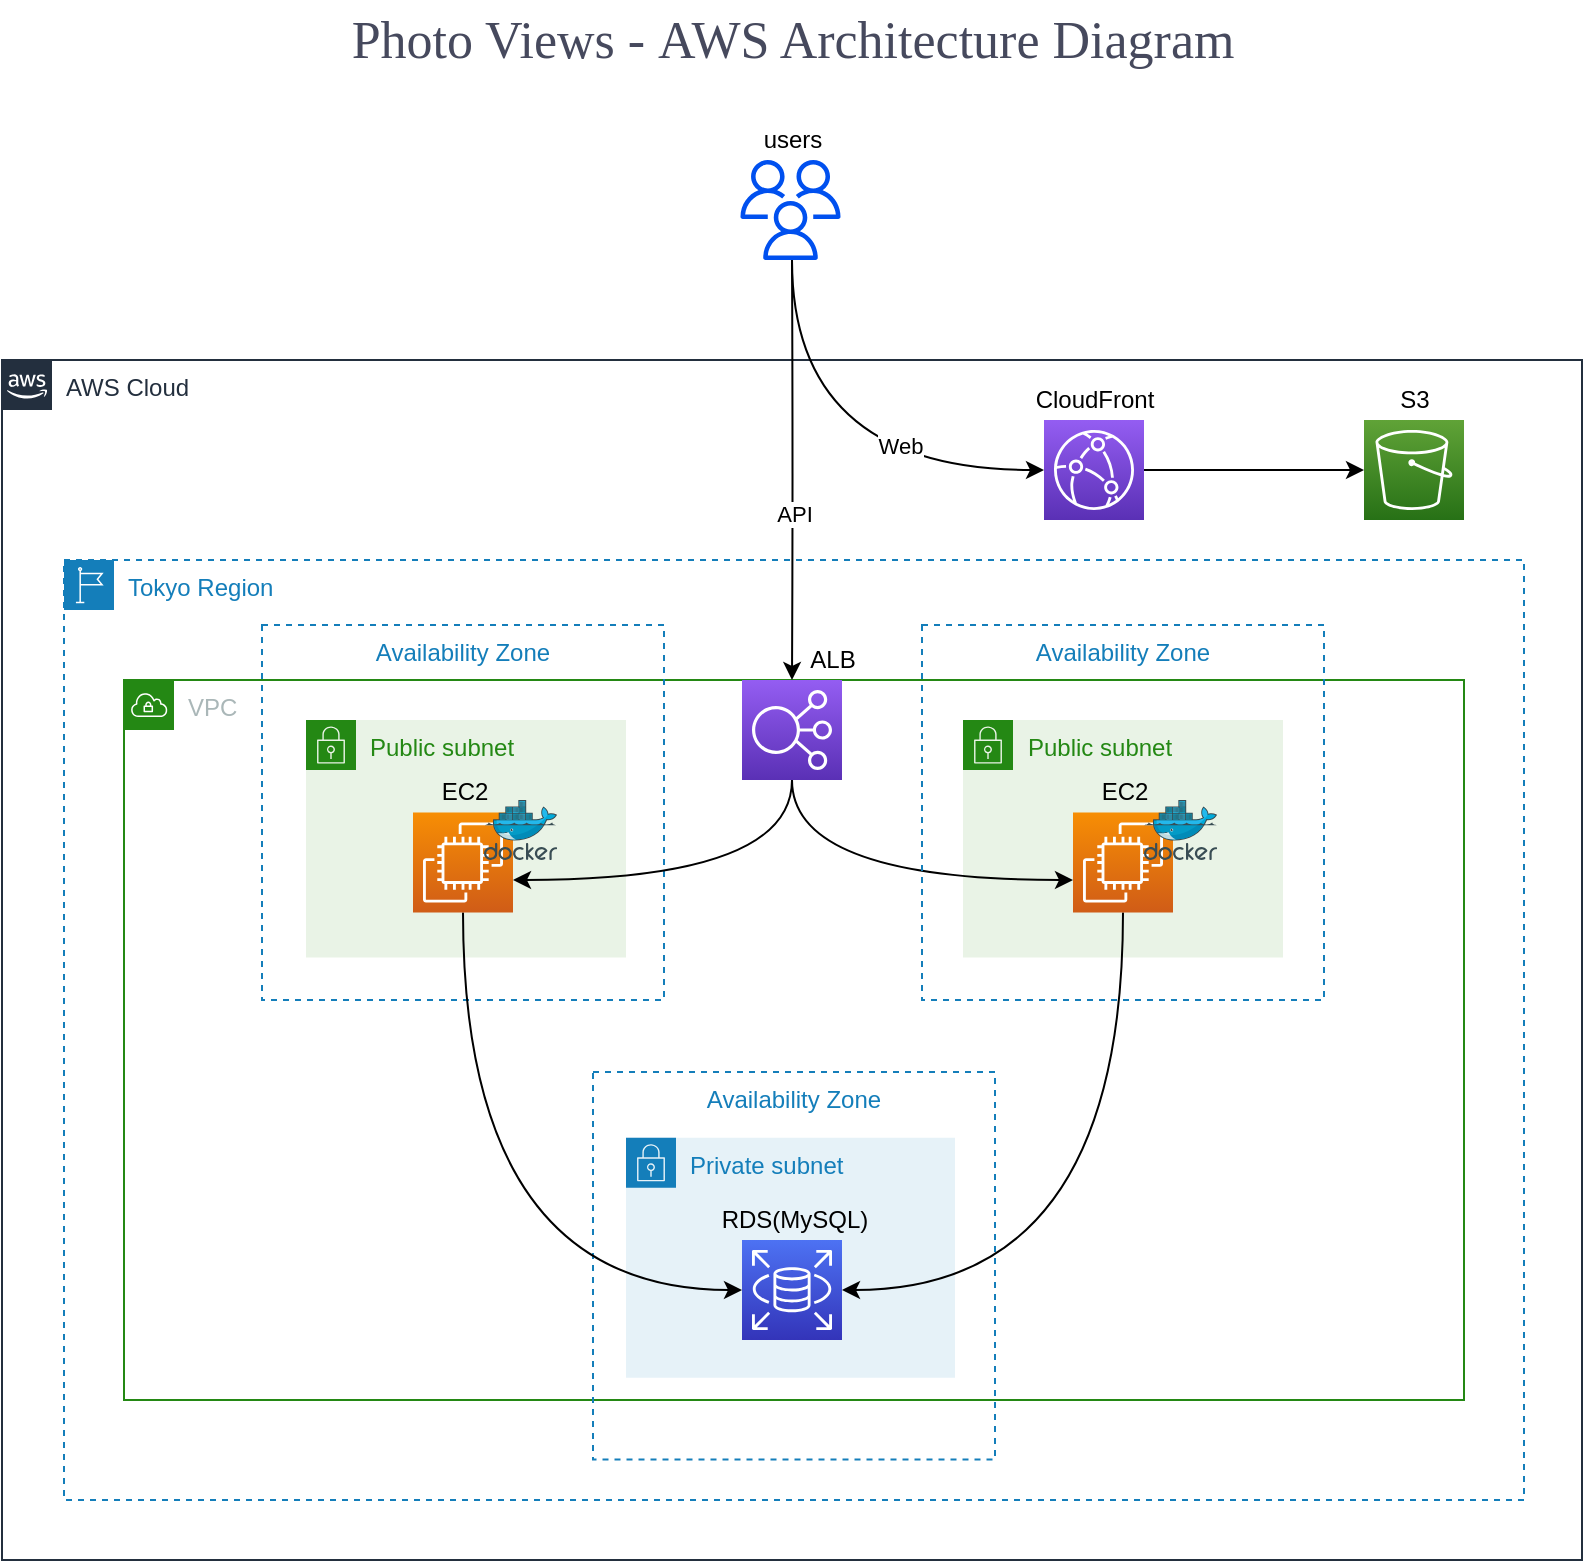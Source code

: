 <mxfile version="13.10.4" type="device"><diagram id="9SQjJcKS1jt1JJvv_o7m" name="Page-1"><mxGraphModel dx="946" dy="591" grid="1" gridSize="10" guides="1" tooltips="1" connect="1" arrows="1" fold="1" page="1" pageScale="1" pageWidth="827" pageHeight="1169" math="0" shadow="0"><root><mxCell id="0"/><mxCell id="1" parent="0"/><mxCell id="OkH2WFtx6klr6TTD53HL-21" value="Public subnet" style="points=[[0,0],[0.25,0],[0.5,0],[0.75,0],[1,0],[1,0.25],[1,0.5],[1,0.75],[1,1],[0.75,1],[0.5,1],[0.25,1],[0,1],[0,0.75],[0,0.5],[0,0.25]];outlineConnect=0;gradientColor=none;html=1;whiteSpace=wrap;fontSize=12;fontStyle=0;shape=mxgraph.aws4.group;grIcon=mxgraph.aws4.group_security_group;grStroke=0;strokeColor=#248814;fillColor=#E9F3E6;verticalAlign=top;align=left;spacingLeft=30;fontColor=#248814;dashed=0;" parent="1" vertex="1"><mxGeometry x="499.5" y="400" width="160" height="118.75" as="geometry"/></mxCell><mxCell id="OkH2WFtx6klr6TTD53HL-2" value="AWS Cloud" style="points=[[0,0],[0.25,0],[0.5,0],[0.75,0],[1,0],[1,0.25],[1,0.5],[1,0.75],[1,1],[0.75,1],[0.5,1],[0.25,1],[0,1],[0,0.75],[0,0.5],[0,0.25]];outlineConnect=0;gradientColor=none;html=1;whiteSpace=wrap;fontSize=12;fontStyle=0;shape=mxgraph.aws4.group;grIcon=mxgraph.aws4.group_aws_cloud_alt;strokeColor=#232F3E;fillColor=none;verticalAlign=top;align=left;spacingLeft=30;fontColor=#232F3E;dashed=0;" parent="1" vertex="1"><mxGeometry x="19" y="220" width="790" height="600" as="geometry"/></mxCell><mxCell id="OkH2WFtx6klr6TTD53HL-3" value="Tokyo Region" style="points=[[0,0],[0.25,0],[0.5,0],[0.75,0],[1,0],[1,0.25],[1,0.5],[1,0.75],[1,1],[0.75,1],[0.5,1],[0.25,1],[0,1],[0,0.75],[0,0.5],[0,0.25]];outlineConnect=0;gradientColor=none;html=1;whiteSpace=wrap;fontSize=12;fontStyle=0;shape=mxgraph.aws4.group;grIcon=mxgraph.aws4.group_region;strokeColor=#147EBA;fillColor=none;verticalAlign=top;align=left;spacingLeft=30;fontColor=#147EBA;dashed=1;" parent="1" vertex="1"><mxGeometry x="50" y="320" width="730" height="470" as="geometry"/></mxCell><mxCell id="OkH2WFtx6klr6TTD53HL-4" value="VPC" style="points=[[0,0],[0.25,0],[0.5,0],[0.75,0],[1,0],[1,0.25],[1,0.5],[1,0.75],[1,1],[0.75,1],[0.5,1],[0.25,1],[0,1],[0,0.75],[0,0.5],[0,0.25]];outlineConnect=0;gradientColor=none;html=1;whiteSpace=wrap;fontSize=12;fontStyle=0;shape=mxgraph.aws4.group;grIcon=mxgraph.aws4.group_vpc;strokeColor=#248814;fillColor=none;verticalAlign=top;align=left;spacingLeft=30;fontColor=#AAB7B8;dashed=0;" parent="1" vertex="1"><mxGeometry x="80" y="380" width="670" height="360" as="geometry"/></mxCell><mxCell id="OkH2WFtx6klr6TTD53HL-20" value="Availability Zone" style="fillColor=none;strokeColor=#147EBA;dashed=1;verticalAlign=top;fontStyle=0;fontColor=#147EBA;" parent="1" vertex="1"><mxGeometry x="314.5" y="576.01" width="201" height="193.75" as="geometry"/></mxCell><mxCell id="OkH2WFtx6klr6TTD53HL-1" value="Photo Views -&amp;nbsp;AWS Architecture Diagram" style="text;html=1;align=center;verticalAlign=middle;resizable=0;points=[];autosize=1;fontSize=26;fontFamily=Verdana;fontColor=#46495D;" parent="1" vertex="1"><mxGeometry x="139" y="40" width="550" height="40" as="geometry"/></mxCell><mxCell id="OkH2WFtx6klr6TTD53HL-5" value="Availability Zone" style="fillColor=none;strokeColor=#147EBA;dashed=1;verticalAlign=top;fontStyle=0;fontColor=#147EBA;" parent="1" vertex="1"><mxGeometry x="149" y="352.5" width="201" height="187.5" as="geometry"/></mxCell><mxCell id="OkH2WFtx6klr6TTD53HL-11" value="Public subnet" style="points=[[0,0],[0.25,0],[0.5,0],[0.75,0],[1,0],[1,0.25],[1,0.5],[1,0.75],[1,1],[0.75,1],[0.5,1],[0.25,1],[0,1],[0,0.75],[0,0.5],[0,0.25]];outlineConnect=0;gradientColor=none;html=1;whiteSpace=wrap;fontSize=12;fontStyle=0;shape=mxgraph.aws4.group;grIcon=mxgraph.aws4.group_security_group;grStroke=0;strokeColor=#248814;fillColor=#E9F3E6;verticalAlign=top;align=left;spacingLeft=30;fontColor=#248814;dashed=0;" parent="1" vertex="1"><mxGeometry x="171" y="400" width="160" height="118.75" as="geometry"/></mxCell><mxCell id="OkH2WFtx6klr6TTD53HL-14" value="Private subnet" style="points=[[0,0],[0.25,0],[0.5,0],[0.75,0],[1,0],[1,0.25],[1,0.5],[1,0.75],[1,1],[0.75,1],[0.5,1],[0.25,1],[0,1],[0,0.75],[0,0.5],[0,0.25]];outlineConnect=0;gradientColor=none;html=1;whiteSpace=wrap;fontSize=12;fontStyle=0;shape=mxgraph.aws4.group;grIcon=mxgraph.aws4.group_security_group;grStroke=0;strokeColor=#147EBA;fillColor=#E6F2F8;verticalAlign=top;align=left;spacingLeft=30;fontColor=#147EBA;dashed=0;" parent="1" vertex="1"><mxGeometry x="331" y="608.88" width="164.5" height="120" as="geometry"/></mxCell><mxCell id="Gpwz-kuUwtkPVPXS9EQH-17" style="edgeStyle=orthogonalEdgeStyle;curved=1;rounded=0;orthogonalLoop=1;jettySize=auto;html=1;" edge="1" parent="1" source="OkH2WFtx6klr6TTD53HL-16" target="OkH2WFtx6klr6TTD53HL-23"><mxGeometry relative="1" as="geometry"><Array as="points"><mxPoint x="414" y="480"/></Array></mxGeometry></mxCell><mxCell id="Gpwz-kuUwtkPVPXS9EQH-18" style="edgeStyle=orthogonalEdgeStyle;curved=1;rounded=0;orthogonalLoop=1;jettySize=auto;html=1;" edge="1" parent="1" source="OkH2WFtx6klr6TTD53HL-16" target="Gpwz-kuUwtkPVPXS9EQH-5"><mxGeometry relative="1" as="geometry"><Array as="points"><mxPoint x="414" y="480"/></Array></mxGeometry></mxCell><mxCell id="OkH2WFtx6klr6TTD53HL-16" value="" style="outlineConnect=0;fontColor=#232F3E;gradientColor=#945DF2;gradientDirection=north;fillColor=#5A30B5;strokeColor=#ffffff;dashed=0;verticalLabelPosition=bottom;verticalAlign=top;align=center;html=1;fontSize=12;fontStyle=0;aspect=fixed;shape=mxgraph.aws4.resourceIcon;resIcon=mxgraph.aws4.elastic_load_balancing;" parent="1" vertex="1"><mxGeometry x="389" y="380" width="50" height="50" as="geometry"/></mxCell><mxCell id="OkH2WFtx6klr6TTD53HL-19" value="Availability Zone" style="fillColor=none;strokeColor=#147EBA;dashed=1;verticalAlign=top;fontStyle=0;fontColor=#147EBA;" parent="1" vertex="1"><mxGeometry x="479" y="352.5" width="201" height="187.5" as="geometry"/></mxCell><mxCell id="Gpwz-kuUwtkPVPXS9EQH-19" style="edgeStyle=orthogonalEdgeStyle;curved=1;rounded=0;orthogonalLoop=1;jettySize=auto;html=1;" edge="1" parent="1" source="OkH2WFtx6klr6TTD53HL-23" target="OkH2WFtx6klr6TTD53HL-25"><mxGeometry relative="1" as="geometry"><Array as="points"><mxPoint x="250" y="685"/></Array></mxGeometry></mxCell><mxCell id="OkH2WFtx6klr6TTD53HL-23" value="" style="outlineConnect=0;fontColor=#232F3E;gradientColor=#F78E04;gradientDirection=north;fillColor=#D05C17;strokeColor=#ffffff;dashed=0;verticalLabelPosition=bottom;verticalAlign=top;align=center;html=1;fontSize=12;fontStyle=0;aspect=fixed;shape=mxgraph.aws4.resourceIcon;resIcon=mxgraph.aws4.ec2;" parent="1" vertex="1"><mxGeometry x="224.5" y="446.25" width="50" height="50" as="geometry"/></mxCell><mxCell id="OkH2WFtx6klr6TTD53HL-25" value="" style="outlineConnect=0;fontColor=#232F3E;gradientColor=#4D72F3;gradientDirection=north;fillColor=#3334B9;strokeColor=#ffffff;dashed=0;verticalLabelPosition=bottom;verticalAlign=top;align=center;html=1;fontSize=12;fontStyle=0;aspect=fixed;shape=mxgraph.aws4.resourceIcon;resIcon=mxgraph.aws4.rds;" parent="1" vertex="1"><mxGeometry x="389" y="660" width="50" height="50" as="geometry"/></mxCell><mxCell id="OkH2WFtx6klr6TTD53HL-26" value="" style="outlineConnect=0;fontColor=#232F3E;gradientColor=#60A337;gradientDirection=north;fillColor=#277116;strokeColor=#ffffff;dashed=0;verticalLabelPosition=bottom;verticalAlign=top;align=center;html=1;fontSize=12;fontStyle=0;aspect=fixed;shape=mxgraph.aws4.resourceIcon;resIcon=mxgraph.aws4.s3;" parent="1" vertex="1"><mxGeometry x="700" y="250" width="50" height="50" as="geometry"/></mxCell><mxCell id="Gpwz-kuUwtkPVPXS9EQH-16" style="edgeStyle=orthogonalEdgeStyle;curved=1;rounded=0;orthogonalLoop=1;jettySize=auto;html=1;" edge="1" parent="1" source="OkH2WFtx6klr6TTD53HL-27" target="OkH2WFtx6klr6TTD53HL-26"><mxGeometry relative="1" as="geometry"/></mxCell><mxCell id="OkH2WFtx6klr6TTD53HL-27" value="" style="outlineConnect=0;fontColor=#232F3E;gradientColor=#945DF2;gradientDirection=north;fillColor=#5A30B5;strokeColor=#ffffff;dashed=0;verticalLabelPosition=bottom;verticalAlign=top;align=center;html=1;fontSize=12;fontStyle=0;aspect=fixed;shape=mxgraph.aws4.resourceIcon;resIcon=mxgraph.aws4.cloudfront;" parent="1" vertex="1"><mxGeometry x="540" y="250" width="50" height="50" as="geometry"/></mxCell><mxCell id="OkH2WFtx6klr6TTD53HL-28" value="" style="aspect=fixed;html=1;points=[];align=center;image;fontSize=12;image=img/lib/mscae/Docker.svg;" parent="1" vertex="1"><mxGeometry x="260" y="440" width="36.59" height="30" as="geometry"/></mxCell><mxCell id="Gpwz-kuUwtkPVPXS9EQH-14" style="edgeStyle=orthogonalEdgeStyle;rounded=0;orthogonalLoop=1;jettySize=auto;html=1;curved=1;" edge="1" parent="1" target="OkH2WFtx6klr6TTD53HL-27"><mxGeometry relative="1" as="geometry"><mxPoint x="414" y="170" as="sourcePoint"/><Array as="points"><mxPoint x="414" y="275"/></Array></mxGeometry></mxCell><mxCell id="Gpwz-kuUwtkPVPXS9EQH-32" value="Web" style="edgeLabel;html=1;align=center;verticalAlign=middle;resizable=0;points=[];" vertex="1" connectable="0" parent="Gpwz-kuUwtkPVPXS9EQH-14"><mxGeometry x="0.376" y="12" relative="1" as="geometry"><mxPoint as="offset"/></mxGeometry></mxCell><mxCell id="Gpwz-kuUwtkPVPXS9EQH-15" style="edgeStyle=orthogonalEdgeStyle;curved=1;rounded=0;orthogonalLoop=1;jettySize=auto;html=1;" edge="1" parent="1" target="OkH2WFtx6klr6TTD53HL-16"><mxGeometry relative="1" as="geometry"><mxPoint x="414" y="170" as="sourcePoint"/></mxGeometry></mxCell><mxCell id="Gpwz-kuUwtkPVPXS9EQH-23" value="API" style="edgeLabel;html=1;align=center;verticalAlign=middle;resizable=0;points=[];" vertex="1" connectable="0" parent="Gpwz-kuUwtkPVPXS9EQH-15"><mxGeometry x="0.209" y="1" relative="1" as="geometry"><mxPoint as="offset"/></mxGeometry></mxCell><mxCell id="Gpwz-kuUwtkPVPXS9EQH-20" style="edgeStyle=orthogonalEdgeStyle;curved=1;rounded=0;orthogonalLoop=1;jettySize=auto;html=1;" edge="1" parent="1" source="Gpwz-kuUwtkPVPXS9EQH-5" target="OkH2WFtx6klr6TTD53HL-25"><mxGeometry relative="1" as="geometry"><Array as="points"><mxPoint x="580" y="685"/></Array></mxGeometry></mxCell><mxCell id="Gpwz-kuUwtkPVPXS9EQH-5" value="" style="outlineConnect=0;fontColor=#232F3E;gradientColor=#F78E04;gradientDirection=north;fillColor=#D05C17;strokeColor=#ffffff;dashed=0;verticalLabelPosition=bottom;verticalAlign=top;align=center;html=1;fontSize=12;fontStyle=0;aspect=fixed;shape=mxgraph.aws4.resourceIcon;resIcon=mxgraph.aws4.ec2;" vertex="1" parent="1"><mxGeometry x="554.5" y="446.25" width="50" height="50" as="geometry"/></mxCell><mxCell id="Gpwz-kuUwtkPVPXS9EQH-6" value="" style="aspect=fixed;html=1;points=[];align=center;image;fontSize=12;image=img/lib/mscae/Docker.svg;" vertex="1" parent="1"><mxGeometry x="590" y="440" width="36.59" height="30" as="geometry"/></mxCell><mxCell id="Gpwz-kuUwtkPVPXS9EQH-11" value="S3" style="text;html=1;align=center;verticalAlign=middle;resizable=0;points=[];autosize=1;" vertex="1" parent="1"><mxGeometry x="710" y="230" width="30" height="20" as="geometry"/></mxCell><mxCell id="Gpwz-kuUwtkPVPXS9EQH-24" value="CloudFront" style="text;html=1;align=center;verticalAlign=middle;resizable=0;points=[];autosize=1;" vertex="1" parent="1"><mxGeometry x="530" y="230" width="70" height="20" as="geometry"/></mxCell><mxCell id="Gpwz-kuUwtkPVPXS9EQH-25" value="" style="outlineConnect=0;fontColor=#ffffff;fillColor=#0050ef;strokeColor=#001DBC;dashed=0;verticalLabelPosition=bottom;verticalAlign=top;align=center;html=1;fontSize=12;fontStyle=0;aspect=fixed;pointerEvents=1;shape=mxgraph.aws4.users;shadow=0;" vertex="1" parent="1"><mxGeometry x="388.25" y="120" width="50" height="50" as="geometry"/></mxCell><mxCell id="Gpwz-kuUwtkPVPXS9EQH-26" value="users" style="text;html=1;align=center;verticalAlign=middle;resizable=0;points=[];autosize=1;" vertex="1" parent="1"><mxGeometry x="394" y="100" width="40" height="20" as="geometry"/></mxCell><mxCell id="Gpwz-kuUwtkPVPXS9EQH-27" value="EC2" style="text;html=1;align=center;verticalAlign=middle;resizable=0;points=[];autosize=1;" vertex="1" parent="1"><mxGeometry x="559.5" y="426.25" width="40" height="20" as="geometry"/></mxCell><mxCell id="Gpwz-kuUwtkPVPXS9EQH-28" value="EC2" style="text;html=1;align=center;verticalAlign=middle;resizable=0;points=[];autosize=1;" vertex="1" parent="1"><mxGeometry x="229.5" y="426.25" width="40" height="20" as="geometry"/></mxCell><mxCell id="Gpwz-kuUwtkPVPXS9EQH-31" value="RDS(MySQL)" style="text;html=1;align=center;verticalAlign=middle;resizable=0;points=[];autosize=1;" vertex="1" parent="1"><mxGeometry x="370" y="640" width="90" height="20" as="geometry"/></mxCell><mxCell id="Gpwz-kuUwtkPVPXS9EQH-33" value="ALB" style="text;html=1;align=center;verticalAlign=middle;resizable=0;points=[];autosize=1;" vertex="1" parent="1"><mxGeometry x="414" y="360" width="40" height="20" as="geometry"/></mxCell></root></mxGraphModel></diagram></mxfile>